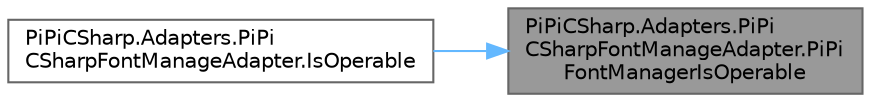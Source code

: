 digraph "PiPiCSharp.Adapters.PiPiCSharpFontManageAdapter.PiPiFontManagerIsOperable"
{
 // LATEX_PDF_SIZE
  bgcolor="transparent";
  edge [fontname=Helvetica,fontsize=10,labelfontname=Helvetica,labelfontsize=10];
  node [fontname=Helvetica,fontsize=10,shape=box,height=0.2,width=0.4];
  rankdir="RL";
  Node1 [id="Node000001",label="PiPiCSharp.Adapters.PiPi\lCSharpFontManageAdapter.PiPi\lFontManagerIsOperable",height=0.2,width=0.4,color="gray40", fillcolor="grey60", style="filled", fontcolor="black",tooltip="Invoke c++ PiPiFontManager IsOperable."];
  Node1 -> Node2 [id="edge1_Node000001_Node000002",dir="back",color="steelblue1",style="solid",tooltip=" "];
  Node2 [id="Node000002",label="PiPiCSharp.Adapters.PiPi\lCSharpFontManageAdapter.IsOperable",height=0.2,width=0.4,color="grey40", fillcolor="white", style="filled",URL="$class_pi_pi_c_sharp_1_1_adapters_1_1_pi_pi_c_sharp_font_manage_adapter.html#a1f228a28a688dcf6b13686556e5702f7",tooltip="Get operable status."];
}
